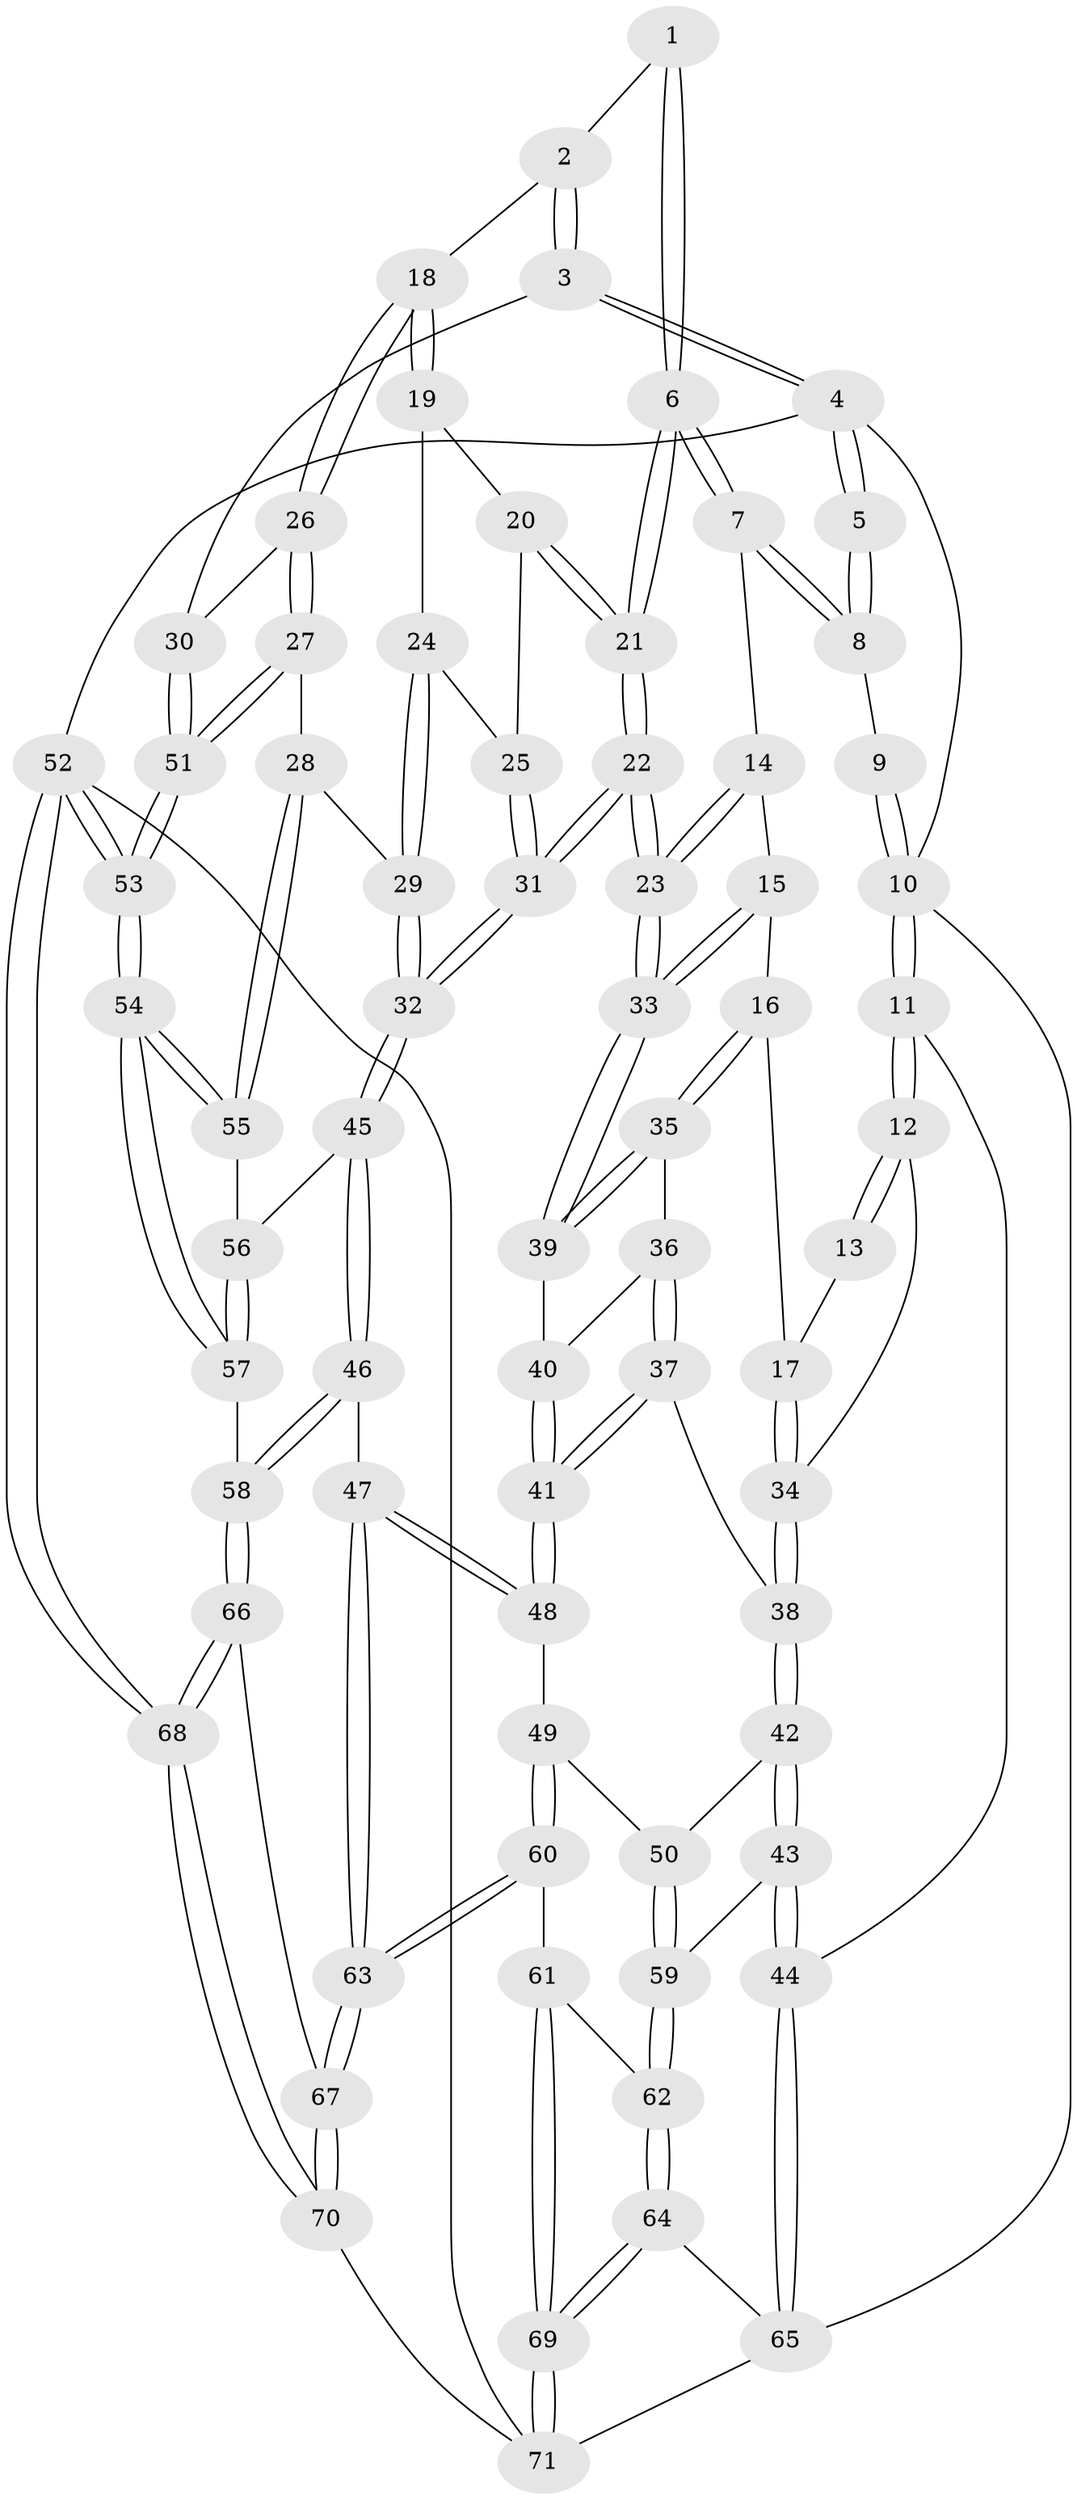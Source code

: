 // Generated by graph-tools (version 1.1) at 2025/27/03/09/25 03:27:15]
// undirected, 71 vertices, 174 edges
graph export_dot {
graph [start="1"]
  node [color=gray90,style=filled];
  1 [pos="+0.7477660299198947+0.06734313199505143"];
  2 [pos="+0.8659497132592594+0.17534745137655414"];
  3 [pos="+1+0.0832805998030213"];
  4 [pos="+1+0"];
  5 [pos="+0.6372434479727954+0"];
  6 [pos="+0.6516445371570043+0.33186834106859475"];
  7 [pos="+0.4863497378789272+0.1931212745336652"];
  8 [pos="+0.4582388845033237+0"];
  9 [pos="+0.3925335896242134+0"];
  10 [pos="+0+0"];
  11 [pos="+0+0.2538454911489599"];
  12 [pos="+0.09828971389613372+0.272262158939333"];
  13 [pos="+0.2839979487028075+0.07507550764424278"];
  14 [pos="+0.4753636543371275+0.23473211297418825"];
  15 [pos="+0.4459649979355689+0.2935795906584981"];
  16 [pos="+0.4122673255593377+0.33924029249907967"];
  17 [pos="+0.3320993819825378+0.33557475574403484"];
  18 [pos="+0.8645253265074742+0.21728854381784926"];
  19 [pos="+0.8139142889979848+0.27457620328904464"];
  20 [pos="+0.7474200889884041+0.3053654880641555"];
  21 [pos="+0.6529906920798854+0.33648764963362665"];
  22 [pos="+0.6425133528259765+0.46735432182195397"];
  23 [pos="+0.61202063485552+0.4598081490411319"];
  24 [pos="+0.8066240189932479+0.29617567770838277"];
  25 [pos="+0.7514974139735299+0.35687758181917795"];
  26 [pos="+0.9073092943611977+0.31750951677813294"];
  27 [pos="+0.8954352194848392+0.5131897737297418"];
  28 [pos="+0.8679884644481489+0.5216440752006123"];
  29 [pos="+0.7628301253053142+0.5248003349548601"];
  30 [pos="+1+0.37158521944770123"];
  31 [pos="+0.6729347904921686+0.5018719789362311"];
  32 [pos="+0.699684707085916+0.5369021286089577"];
  33 [pos="+0.5870093955412116+0.4581823040319514"];
  34 [pos="+0.19877373924125272+0.4089410593441016"];
  35 [pos="+0.4204766433047821+0.38040346372510603"];
  36 [pos="+0.3788353884348828+0.4577034021809636"];
  37 [pos="+0.3352431198547652+0.4896919001873866"];
  38 [pos="+0.20815979345164612+0.45983821927180313"];
  39 [pos="+0.5418741670208707+0.46088170187121363"];
  40 [pos="+0.48659340711685606+0.4939219307433531"];
  41 [pos="+0.4114064249492539+0.6075409696555699"];
  42 [pos="+0.17747305118615167+0.5251183398808458"];
  43 [pos="+0.046282490297569+0.6315140213903931"];
  44 [pos="+0+0.6674026876459181"];
  45 [pos="+0.6835435114861598+0.5779676157521095"];
  46 [pos="+0.5949988488319723+0.6880679400032896"];
  47 [pos="+0.5123485073250093+0.7134723785585665"];
  48 [pos="+0.41618328129685056+0.6505398505987117"];
  49 [pos="+0.32474072237108487+0.6758052650564214"];
  50 [pos="+0.318887498527254+0.6756349403098445"];
  51 [pos="+1+0.584752037899258"];
  52 [pos="+1+1"];
  53 [pos="+1+1"];
  54 [pos="+0.9196849893631489+0.8223220700163286"];
  55 [pos="+0.8775593221425863+0.7330475268982424"];
  56 [pos="+0.7608178304810078+0.6795654000425904"];
  57 [pos="+0.7887295045127517+0.7808982086033622"];
  58 [pos="+0.6837988188112529+0.8196436956917382"];
  59 [pos="+0.20310697793680296+0.7603573639101288"];
  60 [pos="+0.34018972985338186+0.8478408898867146"];
  61 [pos="+0.31621840672032103+0.8516989082286779"];
  62 [pos="+0.20872594517137194+0.8114873800744224"];
  63 [pos="+0.45683143832715256+0.8731012552671457"];
  64 [pos="+0.12582291136920473+0.9282030124150988"];
  65 [pos="+0+0.7332237582892717"];
  66 [pos="+0.691223182896589+0.9033076667778396"];
  67 [pos="+0.4629252402663532+0.8937152288193018"];
  68 [pos="+0.9063005690434237+1"];
  69 [pos="+0.1981162252638341+1"];
  70 [pos="+0.43985470023626333+1"];
  71 [pos="+0.21607688970021213+1"];
  1 -- 2;
  1 -- 6;
  1 -- 6;
  2 -- 3;
  2 -- 3;
  2 -- 18;
  3 -- 4;
  3 -- 4;
  3 -- 30;
  4 -- 5;
  4 -- 5;
  4 -- 10;
  4 -- 52;
  5 -- 8;
  5 -- 8;
  6 -- 7;
  6 -- 7;
  6 -- 21;
  6 -- 21;
  7 -- 8;
  7 -- 8;
  7 -- 14;
  8 -- 9;
  9 -- 10;
  9 -- 10;
  10 -- 11;
  10 -- 11;
  10 -- 65;
  11 -- 12;
  11 -- 12;
  11 -- 44;
  12 -- 13;
  12 -- 13;
  12 -- 34;
  13 -- 17;
  14 -- 15;
  14 -- 23;
  14 -- 23;
  15 -- 16;
  15 -- 33;
  15 -- 33;
  16 -- 17;
  16 -- 35;
  16 -- 35;
  17 -- 34;
  17 -- 34;
  18 -- 19;
  18 -- 19;
  18 -- 26;
  18 -- 26;
  19 -- 20;
  19 -- 24;
  20 -- 21;
  20 -- 21;
  20 -- 25;
  21 -- 22;
  21 -- 22;
  22 -- 23;
  22 -- 23;
  22 -- 31;
  22 -- 31;
  23 -- 33;
  23 -- 33;
  24 -- 25;
  24 -- 29;
  24 -- 29;
  25 -- 31;
  25 -- 31;
  26 -- 27;
  26 -- 27;
  26 -- 30;
  27 -- 28;
  27 -- 51;
  27 -- 51;
  28 -- 29;
  28 -- 55;
  28 -- 55;
  29 -- 32;
  29 -- 32;
  30 -- 51;
  30 -- 51;
  31 -- 32;
  31 -- 32;
  32 -- 45;
  32 -- 45;
  33 -- 39;
  33 -- 39;
  34 -- 38;
  34 -- 38;
  35 -- 36;
  35 -- 39;
  35 -- 39;
  36 -- 37;
  36 -- 37;
  36 -- 40;
  37 -- 38;
  37 -- 41;
  37 -- 41;
  38 -- 42;
  38 -- 42;
  39 -- 40;
  40 -- 41;
  40 -- 41;
  41 -- 48;
  41 -- 48;
  42 -- 43;
  42 -- 43;
  42 -- 50;
  43 -- 44;
  43 -- 44;
  43 -- 59;
  44 -- 65;
  44 -- 65;
  45 -- 46;
  45 -- 46;
  45 -- 56;
  46 -- 47;
  46 -- 58;
  46 -- 58;
  47 -- 48;
  47 -- 48;
  47 -- 63;
  47 -- 63;
  48 -- 49;
  49 -- 50;
  49 -- 60;
  49 -- 60;
  50 -- 59;
  50 -- 59;
  51 -- 53;
  51 -- 53;
  52 -- 53;
  52 -- 53;
  52 -- 68;
  52 -- 68;
  52 -- 71;
  53 -- 54;
  53 -- 54;
  54 -- 55;
  54 -- 55;
  54 -- 57;
  54 -- 57;
  55 -- 56;
  56 -- 57;
  56 -- 57;
  57 -- 58;
  58 -- 66;
  58 -- 66;
  59 -- 62;
  59 -- 62;
  60 -- 61;
  60 -- 63;
  60 -- 63;
  61 -- 62;
  61 -- 69;
  61 -- 69;
  62 -- 64;
  62 -- 64;
  63 -- 67;
  63 -- 67;
  64 -- 65;
  64 -- 69;
  64 -- 69;
  65 -- 71;
  66 -- 67;
  66 -- 68;
  66 -- 68;
  67 -- 70;
  67 -- 70;
  68 -- 70;
  68 -- 70;
  69 -- 71;
  69 -- 71;
  70 -- 71;
}
